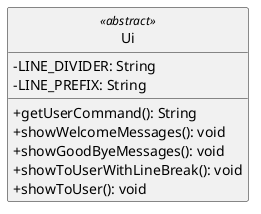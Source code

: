 @startuml
skinparam classAttributeIconSize 0
hide circle

class Ui <<abstract>> {
    -LINE_DIVIDER: String
    -LINE_PREFIX: String

    +getUserCommand(): String
    +showWelcomeMessages(): void
    +showGoodByeMessages(): void
    +showToUserWithLineBreak(): void
    +showToUser(): void
}

@enduml